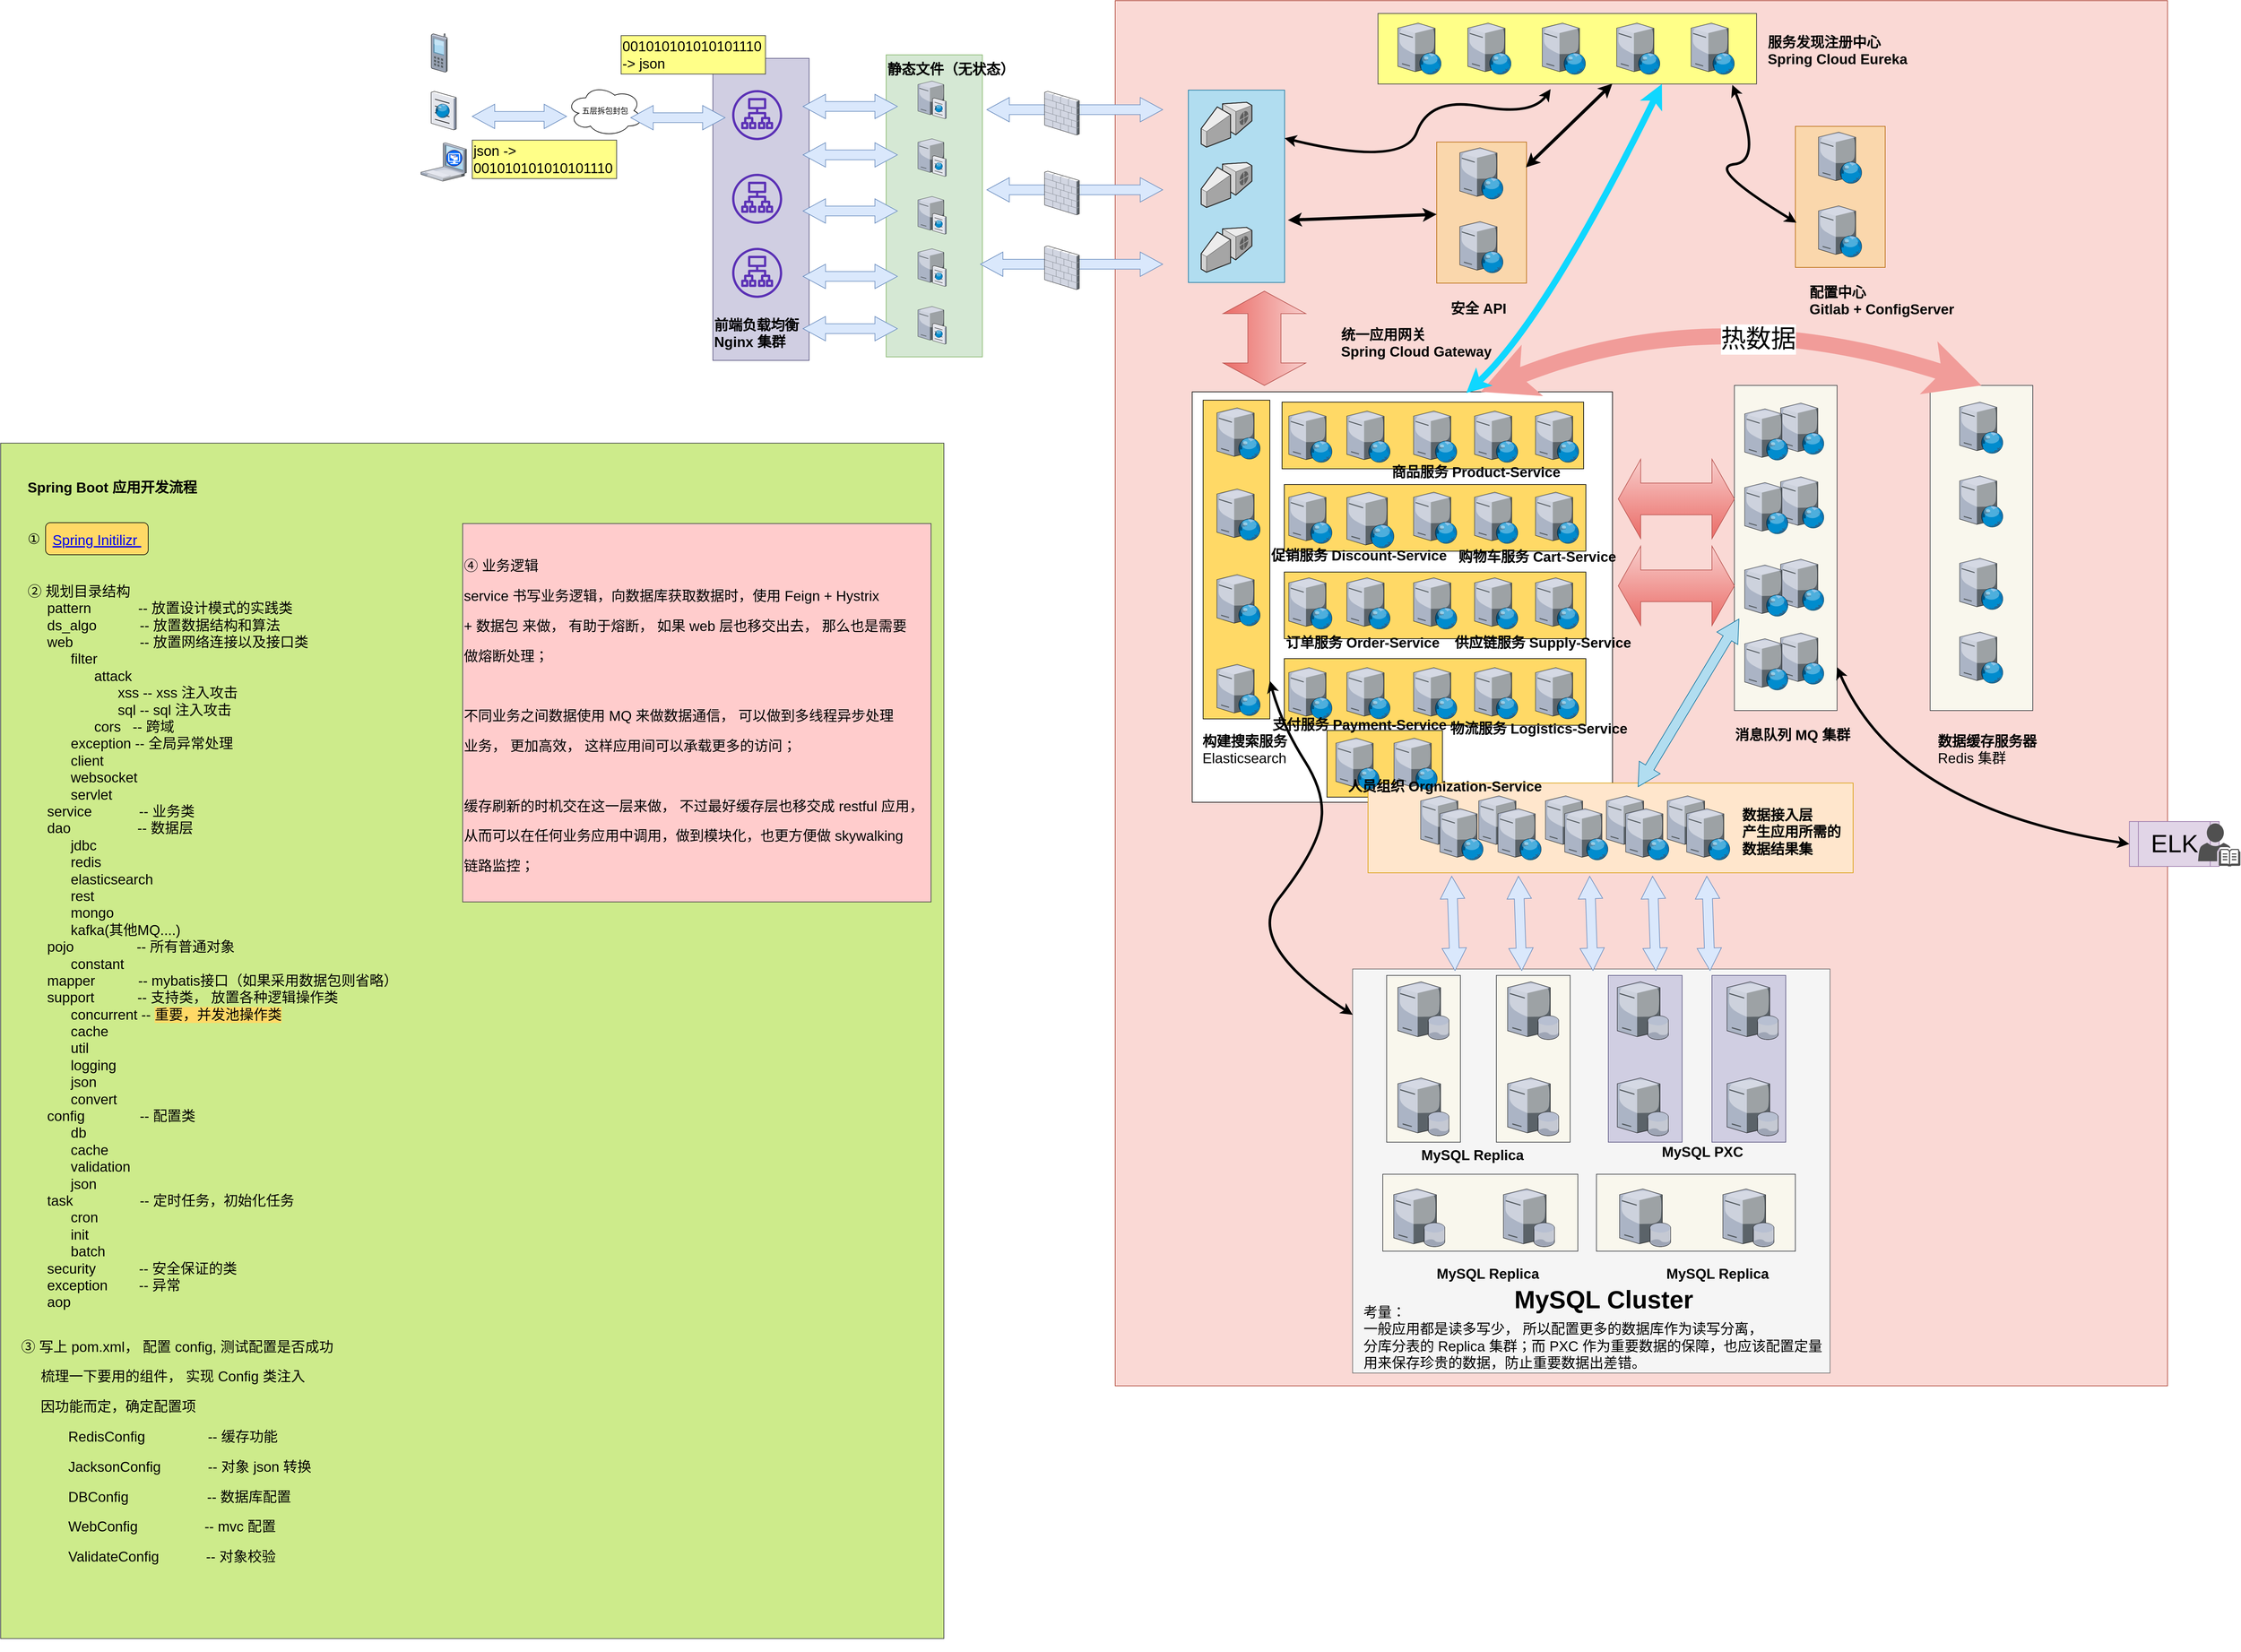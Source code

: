 <mxfile pages="1" version="11.2.5" type="device"><diagram id="mv75yKx_W2uJzAz2sSMd" name="Page-1"><mxGraphModel dx="4024" dy="1440" grid="1" gridSize="10" guides="1" tooltips="1" connect="1" arrows="1" fold="1" page="1" pageScale="1" pageWidth="827" pageHeight="1169" math="0" shadow="0"><root><mxCell id="0"/><mxCell id="1" parent="0"/><mxCell id="d_1yPGHfHt4OypG3oorv-32" value="" style="rounded=0;whiteSpace=wrap;html=1;fillColor=#fad9d5;strokeColor=#ae4132;" vertex="1" parent="1"><mxGeometry x="770" y="10" width="1640" height="2160" as="geometry"/></mxCell><mxCell id="d_1yPGHfHt4OypG3oorv-38" value="" style="rounded=0;whiteSpace=wrap;html=1;" vertex="1" parent="1"><mxGeometry x="890" y="620" width="655" height="640" as="geometry"/></mxCell><mxCell id="d_1yPGHfHt4OypG3oorv-249" value="" style="rounded=0;whiteSpace=wrap;html=1;fillColor=#FFD966;fontSize=39;" vertex="1" parent="1"><mxGeometry x="1100" y="1148" width="180" height="104" as="geometry"/></mxCell><mxCell id="d_1yPGHfHt4OypG3oorv-243" value="" style="rounded=0;whiteSpace=wrap;html=1;fillColor=#FFD966;fontSize=39;" vertex="1" parent="1"><mxGeometry x="1033.5" y="1036" width="470" height="104" as="geometry"/></mxCell><mxCell id="d_1yPGHfHt4OypG3oorv-240" value="" style="rounded=0;whiteSpace=wrap;html=1;fillColor=#FFD966;fontSize=39;" vertex="1" parent="1"><mxGeometry x="1033.5" y="901" width="470" height="104" as="geometry"/></mxCell><mxCell id="d_1yPGHfHt4OypG3oorv-231" value="" style="rounded=0;whiteSpace=wrap;html=1;fillColor=#FFD966;fontSize=39;" vertex="1" parent="1"><mxGeometry x="1033.5" y="764.5" width="470" height="104" as="geometry"/></mxCell><mxCell id="d_1yPGHfHt4OypG3oorv-211" value="" style="rounded=0;whiteSpace=wrap;html=1;fillColor=#d0cee2;strokeColor=#56517e;" vertex="1" parent="1"><mxGeometry x="143" y="100" width="150" height="471" as="geometry"/></mxCell><mxCell id="d_1yPGHfHt4OypG3oorv-175" value="" style="rounded=0;whiteSpace=wrap;html=1;fillColor=#FFD966;fontSize=39;" vertex="1" parent="1"><mxGeometry x="907" y="633" width="104" height="497" as="geometry"/></mxCell><mxCell id="d_1yPGHfHt4OypG3oorv-167" value="" style="rounded=0;whiteSpace=wrap;html=1;fillColor=#FFD966;fontSize=39;" vertex="1" parent="1"><mxGeometry x="1030" y="636" width="470" height="104" as="geometry"/></mxCell><mxCell id="d_1yPGHfHt4OypG3oorv-150" value="" style="rounded=0;whiteSpace=wrap;html=1;fillColor=#ffe6cc;fontSize=39;strokeColor=#d79b00;" vertex="1" parent="1"><mxGeometry x="1164" y="1230" width="756" height="140" as="geometry"/></mxCell><mxCell id="d_1yPGHfHt4OypG3oorv-124" value="" style="rounded=0;whiteSpace=wrap;html=1;fillColor=#f5f5f5;strokeColor=#666666;fontColor=#333333;" vertex="1" parent="1"><mxGeometry x="1140" y="1520" width="744" height="630" as="geometry"/></mxCell><mxCell id="d_1yPGHfHt4OypG3oorv-127" value="" style="rounded=0;whiteSpace=wrap;html=1;fillColor=#d0cee2;strokeColor=#56517e;" vertex="1" parent="1"><mxGeometry x="1538.5" y="1530" width="115" height="260" as="geometry"/></mxCell><mxCell id="d_1yPGHfHt4OypG3oorv-128" value="" style="rounded=0;whiteSpace=wrap;html=1;fillColor=#f9f7ed;strokeColor=#36393d;" vertex="1" parent="1"><mxGeometry x="1364" y="1530" width="115" height="260" as="geometry"/></mxCell><mxCell id="d_1yPGHfHt4OypG3oorv-129" value="" style="rounded=0;whiteSpace=wrap;html=1;fillColor=#f9f7ed;strokeColor=#36393d;" vertex="1" parent="1"><mxGeometry x="1193" y="1530" width="115" height="260" as="geometry"/></mxCell><mxCell id="d_1yPGHfHt4OypG3oorv-130" value="" style="rounded=0;whiteSpace=wrap;html=1;fillColor=#f9f7ed;strokeColor=#36393d;" vertex="1" parent="1"><mxGeometry x="1187" y="1840" width="304" height="120" as="geometry"/></mxCell><mxCell id="d_1yPGHfHt4OypG3oorv-131" value="" style="rounded=0;whiteSpace=wrap;html=1;fillColor=#f9f7ed;strokeColor=#36393d;" vertex="1" parent="1"><mxGeometry x="1520" y="1840" width="310" height="120" as="geometry"/></mxCell><mxCell id="d_1yPGHfHt4OypG3oorv-125" value="" style="rounded=0;whiteSpace=wrap;html=1;fillColor=#d0cee2;strokeColor=#56517e;" vertex="1" parent="1"><mxGeometry x="1700" y="1530" width="115" height="260" as="geometry"/></mxCell><mxCell id="d_1yPGHfHt4OypG3oorv-28" value="" style="html=1;shadow=0;dashed=0;align=center;verticalAlign=middle;shape=mxgraph.arrows2.twoWayArrow;dy=0.6;dx=35;fillColor=#dae8fc;strokeColor=#6c8ebf;" vertex="1" parent="1"><mxGeometry x="570" y="161" width="274" height="38" as="geometry"/></mxCell><mxCell id="d_1yPGHfHt4OypG3oorv-39" value="" style="verticalLabelPosition=bottom;aspect=fixed;html=1;verticalAlign=top;strokeColor=none;align=center;outlineConnect=0;shape=mxgraph.citrix.firewall;fillColor=#FFD966;" vertex="1" parent="1"><mxGeometry x="660" y="151.5" width="54" height="68" as="geometry"/></mxCell><mxCell id="d_1yPGHfHt4OypG3oorv-33" value="" style="rounded=0;whiteSpace=wrap;html=1;fillColor=#b1ddf0;strokeColor=#10739e;" vertex="1" parent="1"><mxGeometry x="884" y="149.5" width="150" height="300" as="geometry"/></mxCell><mxCell id="d_1yPGHfHt4OypG3oorv-29" value="" style="rounded=0;whiteSpace=wrap;html=1;fillColor=#d5e8d4;strokeColor=#82b366;" vertex="1" parent="1"><mxGeometry x="413" y="94.5" width="150" height="471" as="geometry"/></mxCell><mxCell id="d_1yPGHfHt4OypG3oorv-1" value="五层拆包封包" style="ellipse;shape=cloud;whiteSpace=wrap;html=1;" vertex="1" parent="1"><mxGeometry x="-85" y="141.5" width="120" height="80" as="geometry"/></mxCell><mxCell id="d_1yPGHfHt4OypG3oorv-8" value="" style="html=1;shadow=0;dashed=0;align=center;verticalAlign=middle;shape=mxgraph.arrows2.twoWayArrow;dy=0.6;dx=35;fillColor=#dae8fc;strokeColor=#6c8ebf;" vertex="1" parent="1"><mxGeometry x="15" y="173.5" width="147" height="38" as="geometry"/></mxCell><mxCell id="d_1yPGHfHt4OypG3oorv-10" value="" style="verticalLabelPosition=bottom;aspect=fixed;html=1;verticalAlign=top;strokeColor=none;align=center;outlineConnect=0;shape=mxgraph.citrix.xenclient;" vertex="1" parent="1"><mxGeometry x="-312" y="231.5" width="71" height="60" as="geometry"/></mxCell><mxCell id="d_1yPGHfHt4OypG3oorv-11" value="" style="verticalLabelPosition=bottom;aspect=fixed;html=1;verticalAlign=top;strokeColor=none;align=center;outlineConnect=0;shape=mxgraph.citrix.browser;" vertex="1" parent="1"><mxGeometry x="-296" y="151.5" width="39" height="60" as="geometry"/></mxCell><mxCell id="d_1yPGHfHt4OypG3oorv-13" value="" style="html=1;shadow=0;dashed=0;align=center;verticalAlign=middle;shape=mxgraph.arrows2.twoWayArrow;dy=0.6;dx=35;fillColor=#dae8fc;strokeColor=#6c8ebf;" vertex="1" parent="1"><mxGeometry x="-232" y="171.5" width="147" height="38" as="geometry"/></mxCell><mxCell id="d_1yPGHfHt4OypG3oorv-15" value="" style="verticalLabelPosition=bottom;aspect=fixed;html=1;verticalAlign=top;strokeColor=none;align=center;outlineConnect=0;shape=mxgraph.citrix.cell_phone;" vertex="1" parent="1"><mxGeometry x="-296" y="61.5" width="25" height="60" as="geometry"/></mxCell><mxCell id="d_1yPGHfHt4OypG3oorv-16" value="" style="verticalLabelPosition=bottom;html=1;verticalAlign=top;strokeWidth=1;align=center;outlineConnect=0;dashed=0;outlineConnect=0;shape=mxgraph.aws3d.customerGateway;fillColor=#ECECEC;strokeColor=#5E5E5E;aspect=fixed;" vertex="1" parent="1"><mxGeometry x="904" y="262.5" width="79" height="70" as="geometry"/></mxCell><mxCell id="d_1yPGHfHt4OypG3oorv-17" value="" style="outlineConnect=0;fontColor=#232F3E;gradientColor=none;fillColor=#5A30B5;strokeColor=none;dashed=0;verticalLabelPosition=bottom;verticalAlign=top;align=center;html=1;fontSize=12;fontStyle=0;aspect=fixed;pointerEvents=1;shape=mxgraph.aws4.application_load_balancer;" vertex="1" parent="1"><mxGeometry x="173" y="149.5" width="78" height="78" as="geometry"/></mxCell><mxCell id="d_1yPGHfHt4OypG3oorv-19" value="&lt;font style=&quot;font-size: 22px&quot;&gt;&lt;b&gt;前端负载均衡&lt;br&gt;Nginx 集群&lt;/b&gt;&lt;br&gt;&lt;/font&gt;" style="text;html=1;resizable=0;points=[];autosize=1;align=left;verticalAlign=top;spacingTop=-4;" vertex="1" parent="1"><mxGeometry x="143" y="500.5" width="150" height="40" as="geometry"/></mxCell><mxCell id="d_1yPGHfHt4OypG3oorv-20" value="" style="verticalLabelPosition=bottom;aspect=fixed;html=1;verticalAlign=top;strokeColor=none;align=center;outlineConnect=0;shape=mxgraph.citrix.cache_server;" vertex="1" parent="1"><mxGeometry x="462.5" y="134" width="44" height="60" as="geometry"/></mxCell><mxCell id="d_1yPGHfHt4OypG3oorv-21" value="" style="verticalLabelPosition=bottom;aspect=fixed;html=1;verticalAlign=top;strokeColor=none;align=center;outlineConnect=0;shape=mxgraph.citrix.cache_server;" vertex="1" parent="1"><mxGeometry x="462.5" y="224" width="44" height="60" as="geometry"/></mxCell><mxCell id="d_1yPGHfHt4OypG3oorv-22" value="" style="verticalLabelPosition=bottom;aspect=fixed;html=1;verticalAlign=top;strokeColor=none;align=center;outlineConnect=0;shape=mxgraph.citrix.cache_server;" vertex="1" parent="1"><mxGeometry x="462.5" y="314" width="44" height="60" as="geometry"/></mxCell><mxCell id="d_1yPGHfHt4OypG3oorv-34" value="" style="verticalLabelPosition=bottom;html=1;verticalAlign=top;strokeWidth=1;align=center;outlineConnect=0;dashed=0;outlineConnect=0;shape=mxgraph.aws3d.customerGateway;fillColor=#ECECEC;strokeColor=#5E5E5E;aspect=fixed;" vertex="1" parent="1"><mxGeometry x="904" y="168.5" width="79" height="70" as="geometry"/></mxCell><mxCell id="d_1yPGHfHt4OypG3oorv-35" value="" style="verticalLabelPosition=bottom;html=1;verticalAlign=top;strokeWidth=1;align=center;outlineConnect=0;dashed=0;outlineConnect=0;shape=mxgraph.aws3d.customerGateway;fillColor=#ECECEC;strokeColor=#5E5E5E;aspect=fixed;" vertex="1" parent="1"><mxGeometry x="904" y="363.5" width="79" height="70" as="geometry"/></mxCell><mxCell id="d_1yPGHfHt4OypG3oorv-36" value="&lt;font style=&quot;font-size: 22px&quot;&gt;&lt;b&gt;静态文件（无状态）&lt;/b&gt;&lt;/font&gt;" style="text;html=1;resizable=0;points=[];autosize=1;align=left;verticalAlign=top;spacingTop=-4;" vertex="1" parent="1"><mxGeometry x="413" y="101.5" width="210" height="20" as="geometry"/></mxCell><mxCell id="d_1yPGHfHt4OypG3oorv-37" value="&lt;font style=&quot;font-size: 22px&quot;&gt;&lt;b&gt;统一应用网关&lt;br&gt;Spring Cloud Gateway&lt;/b&gt;&lt;br&gt;&lt;/font&gt;" style="text;html=1;resizable=0;points=[];autosize=1;align=left;verticalAlign=top;spacingTop=-4;" vertex="1" parent="1"><mxGeometry x="1120" y="516" width="250" height="40" as="geometry"/></mxCell><mxCell id="d_1yPGHfHt4OypG3oorv-40" value="" style="verticalLabelPosition=bottom;aspect=fixed;html=1;verticalAlign=top;strokeColor=none;align=center;outlineConnect=0;shape=mxgraph.citrix.web_server;fillColor=#FFD966;" vertex="1" parent="1"><mxGeometry x="1040.5" y="650" width="68" height="80" as="geometry"/></mxCell><mxCell id="d_1yPGHfHt4OypG3oorv-41" value="" style="verticalLabelPosition=bottom;aspect=fixed;html=1;verticalAlign=top;strokeColor=none;align=center;outlineConnect=0;shape=mxgraph.citrix.web_server;fillColor=#FFD966;" vertex="1" parent="1"><mxGeometry x="1131" y="650" width="68" height="80" as="geometry"/></mxCell><mxCell id="d_1yPGHfHt4OypG3oorv-42" value="" style="verticalLabelPosition=bottom;aspect=fixed;html=1;verticalAlign=top;strokeColor=none;align=center;outlineConnect=0;shape=mxgraph.citrix.web_server;fillColor=#FFD966;" vertex="1" parent="1"><mxGeometry x="1235" y="650" width="68" height="80" as="geometry"/></mxCell><mxCell id="d_1yPGHfHt4OypG3oorv-43" value="" style="verticalLabelPosition=bottom;aspect=fixed;html=1;verticalAlign=top;strokeColor=none;align=center;outlineConnect=0;shape=mxgraph.citrix.web_server;fillColor=#FFD966;" vertex="1" parent="1"><mxGeometry x="1330" y="650" width="68" height="80" as="geometry"/></mxCell><mxCell id="d_1yPGHfHt4OypG3oorv-44" value="" style="verticalLabelPosition=bottom;aspect=fixed;html=1;verticalAlign=top;strokeColor=none;align=center;outlineConnect=0;shape=mxgraph.citrix.web_server;fillColor=#FFD966;" vertex="1" parent="1"><mxGeometry x="1425" y="650" width="68" height="80" as="geometry"/></mxCell><mxCell id="d_1yPGHfHt4OypG3oorv-45" value="" style="verticalLabelPosition=bottom;aspect=fixed;html=1;verticalAlign=top;strokeColor=none;align=center;outlineConnect=0;shape=mxgraph.citrix.web_server;fillColor=#FFD966;" vertex="1" parent="1"><mxGeometry x="1040.5" y="776.5" width="68" height="80" as="geometry"/></mxCell><mxCell id="d_1yPGHfHt4OypG3oorv-46" value="" style="verticalLabelPosition=bottom;aspect=fixed;html=1;verticalAlign=top;strokeColor=none;align=center;outlineConnect=0;shape=mxgraph.citrix.web_server;fillColor=#FFD966;" vertex="1" parent="1"><mxGeometry x="1131" y="776.5" width="74" height="87" as="geometry"/></mxCell><mxCell id="d_1yPGHfHt4OypG3oorv-47" value="" style="verticalLabelPosition=bottom;aspect=fixed;html=1;verticalAlign=top;strokeColor=none;align=center;outlineConnect=0;shape=mxgraph.citrix.web_server;fillColor=#FFD966;" vertex="1" parent="1"><mxGeometry x="1235" y="776.5" width="68" height="80" as="geometry"/></mxCell><mxCell id="d_1yPGHfHt4OypG3oorv-48" value="" style="verticalLabelPosition=bottom;aspect=fixed;html=1;verticalAlign=top;strokeColor=none;align=center;outlineConnect=0;shape=mxgraph.citrix.web_server;fillColor=#FFD966;" vertex="1" parent="1"><mxGeometry x="1330" y="776.5" width="68" height="80" as="geometry"/></mxCell><mxCell id="d_1yPGHfHt4OypG3oorv-49" value="" style="verticalLabelPosition=bottom;aspect=fixed;html=1;verticalAlign=top;strokeColor=none;align=center;outlineConnect=0;shape=mxgraph.citrix.web_server;fillColor=#FFD966;" vertex="1" parent="1"><mxGeometry x="1425" y="776.5" width="68" height="80" as="geometry"/></mxCell><mxCell id="d_1yPGHfHt4OypG3oorv-50" value="" style="verticalLabelPosition=bottom;aspect=fixed;html=1;verticalAlign=top;strokeColor=none;align=center;outlineConnect=0;shape=mxgraph.citrix.web_server;fillColor=#FFD966;" vertex="1" parent="1"><mxGeometry x="1040.5" y="910" width="68" height="80" as="geometry"/></mxCell><mxCell id="d_1yPGHfHt4OypG3oorv-51" value="" style="verticalLabelPosition=bottom;aspect=fixed;html=1;verticalAlign=top;strokeColor=none;align=center;outlineConnect=0;shape=mxgraph.citrix.web_server;fillColor=#FFD966;" vertex="1" parent="1"><mxGeometry x="1131" y="910" width="68" height="80" as="geometry"/></mxCell><mxCell id="d_1yPGHfHt4OypG3oorv-52" value="" style="verticalLabelPosition=bottom;aspect=fixed;html=1;verticalAlign=top;strokeColor=none;align=center;outlineConnect=0;shape=mxgraph.citrix.web_server;fillColor=#FFD966;" vertex="1" parent="1"><mxGeometry x="1235" y="910" width="68" height="80" as="geometry"/></mxCell><mxCell id="d_1yPGHfHt4OypG3oorv-53" value="" style="verticalLabelPosition=bottom;aspect=fixed;html=1;verticalAlign=top;strokeColor=none;align=center;outlineConnect=0;shape=mxgraph.citrix.web_server;fillColor=#FFD966;" vertex="1" parent="1"><mxGeometry x="1330" y="910" width="68" height="80" as="geometry"/></mxCell><mxCell id="d_1yPGHfHt4OypG3oorv-54" value="" style="verticalLabelPosition=bottom;aspect=fixed;html=1;verticalAlign=top;strokeColor=none;align=center;outlineConnect=0;shape=mxgraph.citrix.web_server;fillColor=#FFD966;" vertex="1" parent="1"><mxGeometry x="1425" y="910" width="68" height="80" as="geometry"/></mxCell><mxCell id="d_1yPGHfHt4OypG3oorv-55" value="" style="verticalLabelPosition=bottom;aspect=fixed;html=1;verticalAlign=top;strokeColor=none;align=center;outlineConnect=0;shape=mxgraph.citrix.web_server;fillColor=#FFD966;" vertex="1" parent="1"><mxGeometry x="1040.5" y="1050" width="68" height="80" as="geometry"/></mxCell><mxCell id="d_1yPGHfHt4OypG3oorv-56" value="" style="verticalLabelPosition=bottom;aspect=fixed;html=1;verticalAlign=top;strokeColor=none;align=center;outlineConnect=0;shape=mxgraph.citrix.web_server;fillColor=#FFD966;" vertex="1" parent="1"><mxGeometry x="1131" y="1050" width="68" height="80" as="geometry"/></mxCell><mxCell id="d_1yPGHfHt4OypG3oorv-57" value="" style="verticalLabelPosition=bottom;aspect=fixed;html=1;verticalAlign=top;strokeColor=none;align=center;outlineConnect=0;shape=mxgraph.citrix.web_server;fillColor=#FFD966;" vertex="1" parent="1"><mxGeometry x="1235" y="1050" width="68" height="80" as="geometry"/></mxCell><mxCell id="d_1yPGHfHt4OypG3oorv-58" value="" style="verticalLabelPosition=bottom;aspect=fixed;html=1;verticalAlign=top;strokeColor=none;align=center;outlineConnect=0;shape=mxgraph.citrix.web_server;fillColor=#FFD966;" vertex="1" parent="1"><mxGeometry x="1330" y="1050" width="68" height="80" as="geometry"/></mxCell><mxCell id="d_1yPGHfHt4OypG3oorv-59" value="" style="verticalLabelPosition=bottom;aspect=fixed;html=1;verticalAlign=top;strokeColor=none;align=center;outlineConnect=0;shape=mxgraph.citrix.web_server;fillColor=#FFD966;" vertex="1" parent="1"><mxGeometry x="1425" y="1050" width="68" height="80" as="geometry"/></mxCell><mxCell id="d_1yPGHfHt4OypG3oorv-84" value="" style="rounded=0;whiteSpace=wrap;html=1;fillColor=#fad7ac;strokeColor=#b46504;" vertex="1" parent="1"><mxGeometry x="1830" y="206" width="140" height="220" as="geometry"/></mxCell><mxCell id="d_1yPGHfHt4OypG3oorv-85" value="" style="verticalLabelPosition=bottom;aspect=fixed;html=1;verticalAlign=top;strokeColor=none;align=center;outlineConnect=0;shape=mxgraph.citrix.web_server;fillColor=#FFD966;" vertex="1" parent="1"><mxGeometry x="1866" y="215" width="68" height="80" as="geometry"/></mxCell><mxCell id="d_1yPGHfHt4OypG3oorv-86" value="" style="verticalLabelPosition=bottom;aspect=fixed;html=1;verticalAlign=top;strokeColor=none;align=center;outlineConnect=0;shape=mxgraph.citrix.web_server;fillColor=#FFD966;" vertex="1" parent="1"><mxGeometry x="1866" y="330" width="68" height="80" as="geometry"/></mxCell><mxCell id="d_1yPGHfHt4OypG3oorv-87" value="&lt;font style=&quot;font-size: 22px&quot;&gt;&lt;b&gt;配置中心&lt;br&gt;Gitlab + ConfigServer&lt;/b&gt;&lt;br&gt;&lt;/font&gt;" style="text;html=1;resizable=0;points=[];autosize=1;align=left;verticalAlign=top;spacingTop=-4;" vertex="1" parent="1"><mxGeometry x="1850" y="450" width="240" height="40" as="geometry"/></mxCell><mxCell id="d_1yPGHfHt4OypG3oorv-90" value="" style="rounded=0;whiteSpace=wrap;html=1;fillColor=#ffff88;strokeColor=#36393d;" vertex="1" parent="1"><mxGeometry x="1179.5" y="30" width="590" height="110" as="geometry"/></mxCell><mxCell id="d_1yPGHfHt4OypG3oorv-91" value="" style="verticalLabelPosition=bottom;aspect=fixed;html=1;verticalAlign=top;strokeColor=none;align=center;outlineConnect=0;shape=mxgraph.citrix.web_server;fillColor=#FFD966;" vertex="1" parent="1"><mxGeometry x="1210.5" y="45" width="68" height="80" as="geometry"/></mxCell><mxCell id="d_1yPGHfHt4OypG3oorv-92" value="" style="verticalLabelPosition=bottom;aspect=fixed;html=1;verticalAlign=top;strokeColor=none;align=center;outlineConnect=0;shape=mxgraph.citrix.web_server;fillColor=#FFD966;" vertex="1" parent="1"><mxGeometry x="1319.5" y="45" width="68" height="80" as="geometry"/></mxCell><mxCell id="d_1yPGHfHt4OypG3oorv-93" value="" style="verticalLabelPosition=bottom;aspect=fixed;html=1;verticalAlign=top;strokeColor=none;align=center;outlineConnect=0;shape=mxgraph.citrix.web_server;fillColor=#FFD966;" vertex="1" parent="1"><mxGeometry x="1435.5" y="45" width="68" height="80" as="geometry"/></mxCell><mxCell id="d_1yPGHfHt4OypG3oorv-94" value="" style="verticalLabelPosition=bottom;aspect=fixed;html=1;verticalAlign=top;strokeColor=none;align=center;outlineConnect=0;shape=mxgraph.citrix.web_server;fillColor=#FFD966;" vertex="1" parent="1"><mxGeometry x="1551.5" y="45" width="68" height="80" as="geometry"/></mxCell><mxCell id="d_1yPGHfHt4OypG3oorv-95" value="" style="verticalLabelPosition=bottom;aspect=fixed;html=1;verticalAlign=top;strokeColor=none;align=center;outlineConnect=0;shape=mxgraph.citrix.web_server;fillColor=#FFD966;" vertex="1" parent="1"><mxGeometry x="1667.5" y="45" width="68" height="80" as="geometry"/></mxCell><mxCell id="d_1yPGHfHt4OypG3oorv-96" value="" style="curved=1;endArrow=classic;html=1;entryX=0.456;entryY=1.073;entryDx=0;entryDy=0;entryPerimeter=0;exitX=1;exitY=0.25;exitDx=0;exitDy=0;startArrow=classic;startFill=1;strokeWidth=4;" edge="1" parent="1" source="d_1yPGHfHt4OypG3oorv-33" target="d_1yPGHfHt4OypG3oorv-90"><mxGeometry width="50" height="50" relative="1" as="geometry"><mxPoint x="1294.5" y="254.5" as="sourcePoint"/><mxPoint x="1344.5" y="204.5" as="targetPoint"/><Array as="points"><mxPoint x="1220" y="270"/><mxPoint x="1260" y="160"/><mxPoint x="1420" y="190"/></Array></mxGeometry></mxCell><mxCell id="d_1yPGHfHt4OypG3oorv-97" value="" style="curved=1;endArrow=classic;html=1;entryX=0.936;entryY=1.012;entryDx=0;entryDy=0;entryPerimeter=0;exitX=0.012;exitY=0.683;exitDx=0;exitDy=0;startArrow=classic;startFill=1;strokeWidth=4;exitPerimeter=0;" edge="1" parent="1" source="d_1yPGHfHt4OypG3oorv-84" target="d_1yPGHfHt4OypG3oorv-90"><mxGeometry width="50" height="50" relative="1" as="geometry"><mxPoint x="1563.5" y="284" as="sourcePoint"/><mxPoint x="1742.04" y="156.03" as="targetPoint"/><Array as="points"><mxPoint x="1690" y="270"/><mxPoint x="1780" y="260"/></Array></mxGeometry></mxCell><mxCell id="d_1yPGHfHt4OypG3oorv-98" value="&lt;font style=&quot;font-size: 22px&quot;&gt;&lt;b&gt;服务发现注册中心&lt;br&gt;Spring Cloud Eureka&lt;/b&gt;&lt;br&gt;&lt;/font&gt;" style="text;html=1;resizable=0;points=[];autosize=1;align=left;verticalAlign=top;spacingTop=-4;" vertex="1" parent="1"><mxGeometry x="1785" y="60" width="230" height="40" as="geometry"/></mxCell><mxCell id="d_1yPGHfHt4OypG3oorv-100" value="" style="rounded=0;whiteSpace=wrap;html=1;fillColor=#f9f7ed;strokeColor=#36393d;" vertex="1" parent="1"><mxGeometry x="2040" y="610" width="160" height="507" as="geometry"/></mxCell><mxCell id="d_1yPGHfHt4OypG3oorv-101" value="" style="verticalLabelPosition=bottom;aspect=fixed;html=1;verticalAlign=top;strokeColor=none;align=center;outlineConnect=0;shape=mxgraph.citrix.web_server;fillColor=#FFD966;" vertex="1" parent="1"><mxGeometry x="2086" y="636" width="68" height="80" as="geometry"/></mxCell><mxCell id="d_1yPGHfHt4OypG3oorv-102" value="" style="verticalLabelPosition=bottom;aspect=fixed;html=1;verticalAlign=top;strokeColor=none;align=center;outlineConnect=0;shape=mxgraph.citrix.web_server;fillColor=#FFD966;" vertex="1" parent="1"><mxGeometry x="2086" y="751" width="68" height="80" as="geometry"/></mxCell><mxCell id="d_1yPGHfHt4OypG3oorv-103" value="" style="verticalLabelPosition=bottom;aspect=fixed;html=1;verticalAlign=top;strokeColor=none;align=center;outlineConnect=0;shape=mxgraph.citrix.web_server;fillColor=#FFD966;" vertex="1" parent="1"><mxGeometry x="2086" y="879.5" width="68" height="80" as="geometry"/></mxCell><mxCell id="d_1yPGHfHt4OypG3oorv-104" value="" style="verticalLabelPosition=bottom;aspect=fixed;html=1;verticalAlign=top;strokeColor=none;align=center;outlineConnect=0;shape=mxgraph.citrix.web_server;fillColor=#FFD966;" vertex="1" parent="1"><mxGeometry x="2086" y="994.5" width="68" height="80" as="geometry"/></mxCell><mxCell id="d_1yPGHfHt4OypG3oorv-105" value="&lt;font style=&quot;font-size: 22px&quot;&gt;&lt;b&gt;数据缓存服务器&lt;br&gt;&lt;/b&gt;Redis 集群&lt;br&gt;&lt;/font&gt;" style="text;html=1;resizable=0;points=[];autosize=1;align=left;verticalAlign=top;spacingTop=-4;" vertex="1" parent="1"><mxGeometry x="2050" y="1150" width="170" height="40" as="geometry"/></mxCell><mxCell id="d_1yPGHfHt4OypG3oorv-106" value="" style="verticalLabelPosition=bottom;aspect=fixed;html=1;verticalAlign=top;strokeColor=#36393d;align=center;outlineConnect=0;shape=mxgraph.citrix.database_server;fillColor=#cce5ff;" vertex="1" parent="1"><mxGeometry x="1210.5" y="1540" width="80" height="90" as="geometry"/></mxCell><mxCell id="d_1yPGHfHt4OypG3oorv-107" value="" style="verticalLabelPosition=bottom;aspect=fixed;html=1;verticalAlign=top;strokeColor=#36393d;align=center;outlineConnect=0;shape=mxgraph.citrix.database_server;fillColor=#cce5ff;" vertex="1" parent="1"><mxGeometry x="1381.5" y="1540" width="80" height="90" as="geometry"/></mxCell><mxCell id="d_1yPGHfHt4OypG3oorv-108" value="" style="verticalLabelPosition=bottom;aspect=fixed;html=1;verticalAlign=top;strokeColor=#36393d;align=center;outlineConnect=0;shape=mxgraph.citrix.database_server;fillColor=#cce5ff;" vertex="1" parent="1"><mxGeometry x="1552.5" y="1540" width="80" height="90" as="geometry"/></mxCell><mxCell id="d_1yPGHfHt4OypG3oorv-110" value="" style="verticalLabelPosition=bottom;aspect=fixed;html=1;verticalAlign=top;strokeColor=#36393d;align=center;outlineConnect=0;shape=mxgraph.citrix.database_server;fillColor=#cce5ff;" vertex="1" parent="1"><mxGeometry x="1210.5" y="1690" width="80" height="90" as="geometry"/></mxCell><mxCell id="d_1yPGHfHt4OypG3oorv-111" value="" style="verticalLabelPosition=bottom;aspect=fixed;html=1;verticalAlign=top;strokeColor=#36393d;align=center;outlineConnect=0;shape=mxgraph.citrix.database_server;fillColor=#cce5ff;" vertex="1" parent="1"><mxGeometry x="1381.5" y="1690" width="80" height="90" as="geometry"/></mxCell><mxCell id="d_1yPGHfHt4OypG3oorv-115" value="" style="verticalLabelPosition=bottom;aspect=fixed;html=1;verticalAlign=top;strokeColor=#36393d;align=center;outlineConnect=0;shape=mxgraph.citrix.database_server;fillColor=#cce5ff;" vertex="1" parent="1"><mxGeometry x="1204" y="1863" width="80" height="90" as="geometry"/></mxCell><mxCell id="d_1yPGHfHt4OypG3oorv-116" value="" style="verticalLabelPosition=bottom;aspect=fixed;html=1;verticalAlign=top;strokeColor=#36393d;align=center;outlineConnect=0;shape=mxgraph.citrix.database_server;fillColor=#cce5ff;" vertex="1" parent="1"><mxGeometry x="1375" y="1863" width="80" height="90" as="geometry"/></mxCell><mxCell id="d_1yPGHfHt4OypG3oorv-117" value="" style="verticalLabelPosition=bottom;aspect=fixed;html=1;verticalAlign=top;strokeColor=#36393d;align=center;outlineConnect=0;shape=mxgraph.citrix.database_server;fillColor=#cce5ff;" vertex="1" parent="1"><mxGeometry x="1556" y="1863" width="80" height="90" as="geometry"/></mxCell><mxCell id="d_1yPGHfHt4OypG3oorv-118" value="" style="verticalLabelPosition=bottom;aspect=fixed;html=1;verticalAlign=top;strokeColor=#36393d;align=center;outlineConnect=0;shape=mxgraph.citrix.database_server;fillColor=#cce5ff;" vertex="1" parent="1"><mxGeometry x="1717" y="1863" width="80" height="90" as="geometry"/></mxCell><mxCell id="d_1yPGHfHt4OypG3oorv-109" value="" style="verticalLabelPosition=bottom;aspect=fixed;html=1;verticalAlign=top;strokeColor=#36393d;align=center;outlineConnect=0;shape=mxgraph.citrix.database_server;fillColor=#cce5ff;" vertex="1" parent="1"><mxGeometry x="1723.5" y="1540" width="80" height="90" as="geometry"/></mxCell><mxCell id="d_1yPGHfHt4OypG3oorv-112" value="" style="verticalLabelPosition=bottom;aspect=fixed;html=1;verticalAlign=top;strokeColor=#36393d;align=center;outlineConnect=0;shape=mxgraph.citrix.database_server;fillColor=#cce5ff;" vertex="1" parent="1"><mxGeometry x="1552.5" y="1690" width="80" height="90" as="geometry"/></mxCell><mxCell id="d_1yPGHfHt4OypG3oorv-113" value="" style="verticalLabelPosition=bottom;aspect=fixed;html=1;verticalAlign=top;strokeColor=#36393d;align=center;outlineConnect=0;shape=mxgraph.citrix.database_server;fillColor=#cce5ff;" vertex="1" parent="1"><mxGeometry x="1723.5" y="1690" width="80" height="90" as="geometry"/></mxCell><mxCell id="d_1yPGHfHt4OypG3oorv-133" value="&lt;font style=&quot;font-size: 22px&quot;&gt;&lt;b&gt;MySQL PXC&lt;/b&gt;&lt;br style=&quot;font-size: 22px&quot;&gt;&lt;/font&gt;" style="text;html=1;resizable=0;points=[];autosize=1;align=left;verticalAlign=top;spacingTop=-4;fontSize=22;" vertex="1" parent="1"><mxGeometry x="1619.5" y="1790" width="140" height="30" as="geometry"/></mxCell><mxCell id="d_1yPGHfHt4OypG3oorv-134" value="&lt;font style=&quot;font-size: 22px&quot;&gt;&lt;b&gt;MySQL Replica&lt;/b&gt;&lt;br style=&quot;font-size: 22px&quot;&gt;&lt;/font&gt;" style="text;html=1;resizable=0;points=[];autosize=1;align=left;verticalAlign=top;spacingTop=-4;fontSize=22;" vertex="1" parent="1"><mxGeometry x="1245" y="1795" width="180" height="30" as="geometry"/></mxCell><mxCell id="d_1yPGHfHt4OypG3oorv-135" value="&lt;font style=&quot;font-size: 39px;&quot;&gt;&lt;b style=&quot;font-size: 39px;&quot;&gt;MySQL Cluster&lt;/b&gt;&lt;br style=&quot;font-size: 39px;&quot;&gt;&lt;/font&gt;" style="text;html=1;resizable=0;points=[];autosize=1;align=left;verticalAlign=top;spacingTop=-4;fontSize=39;" vertex="1" parent="1"><mxGeometry x="1389.5" y="2010" width="170" height="30" as="geometry"/></mxCell><mxCell id="d_1yPGHfHt4OypG3oorv-136" value="&lt;font style=&quot;font-size: 22px&quot;&gt;&lt;b&gt;MySQL Replica&lt;/b&gt;&lt;br style=&quot;font-size: 22px&quot;&gt;&lt;/font&gt;" style="text;html=1;resizable=0;points=[];autosize=1;align=left;verticalAlign=top;spacingTop=-4;fontSize=22;" vertex="1" parent="1"><mxGeometry x="1627" y="1980" width="180" height="30" as="geometry"/></mxCell><mxCell id="d_1yPGHfHt4OypG3oorv-137" value="&lt;font style=&quot;font-size: 22px&quot;&gt;&lt;b&gt;MySQL Replica&lt;/b&gt;&lt;br style=&quot;font-size: 22px&quot;&gt;&lt;/font&gt;" style="text;html=1;resizable=0;points=[];autosize=1;align=left;verticalAlign=top;spacingTop=-4;fontSize=22;" vertex="1" parent="1"><mxGeometry x="1269" y="1980" width="180" height="30" as="geometry"/></mxCell><mxCell id="d_1yPGHfHt4OypG3oorv-139" value="&lt;font style=&quot;font-size: 22px&quot;&gt;考量： &lt;br&gt;一般应用都是读多写少， 所以配置更多的数据库作为读写分离，&lt;br&gt;分库分表的 Replica 集群；而 PXC 作为重要数据的保障，也应该配置定量&lt;br&gt;用来保存珍贵的数据，防止重要数据出差错。&lt;br&gt;&lt;/font&gt;" style="text;html=1;resizable=0;points=[];autosize=1;align=left;verticalAlign=top;spacingTop=-4;" vertex="1" parent="1"><mxGeometry x="1155" y="2040" width="730" height="70" as="geometry"/></mxCell><mxCell id="d_1yPGHfHt4OypG3oorv-140" value="" style="verticalLabelPosition=bottom;aspect=fixed;html=1;verticalAlign=top;strokeColor=none;align=center;outlineConnect=0;shape=mxgraph.citrix.web_server;fillColor=#FFD966;" vertex="1" parent="1"><mxGeometry x="1246" y="1250" width="68" height="80" as="geometry"/></mxCell><mxCell id="d_1yPGHfHt4OypG3oorv-141" value="" style="verticalLabelPosition=bottom;aspect=fixed;html=1;verticalAlign=top;strokeColor=none;align=center;outlineConnect=0;shape=mxgraph.citrix.web_server;fillColor=#FFD966;" vertex="1" parent="1"><mxGeometry x="1336.5" y="1250" width="68" height="80" as="geometry"/></mxCell><mxCell id="d_1yPGHfHt4OypG3oorv-142" value="" style="verticalLabelPosition=bottom;aspect=fixed;html=1;verticalAlign=top;strokeColor=none;align=center;outlineConnect=0;shape=mxgraph.citrix.web_server;fillColor=#FFD966;" vertex="1" parent="1"><mxGeometry x="1440.5" y="1250" width="68" height="80" as="geometry"/></mxCell><mxCell id="d_1yPGHfHt4OypG3oorv-143" value="" style="verticalLabelPosition=bottom;aspect=fixed;html=1;verticalAlign=top;strokeColor=none;align=center;outlineConnect=0;shape=mxgraph.citrix.web_server;fillColor=#FFD966;" vertex="1" parent="1"><mxGeometry x="1535.5" y="1250" width="68" height="80" as="geometry"/></mxCell><mxCell id="d_1yPGHfHt4OypG3oorv-144" value="" style="verticalLabelPosition=bottom;aspect=fixed;html=1;verticalAlign=top;strokeColor=none;align=center;outlineConnect=0;shape=mxgraph.citrix.web_server;fillColor=#FFD966;" vertex="1" parent="1"><mxGeometry x="1630.5" y="1250" width="68" height="80" as="geometry"/></mxCell><mxCell id="d_1yPGHfHt4OypG3oorv-151" value="" style="verticalLabelPosition=bottom;aspect=fixed;html=1;verticalAlign=top;strokeColor=none;align=center;outlineConnect=0;shape=mxgraph.citrix.web_server;fillColor=#FFD966;" vertex="1" parent="1"><mxGeometry x="1276" y="1270" width="68" height="80" as="geometry"/></mxCell><mxCell id="d_1yPGHfHt4OypG3oorv-152" value="" style="verticalLabelPosition=bottom;aspect=fixed;html=1;verticalAlign=top;strokeColor=none;align=center;outlineConnect=0;shape=mxgraph.citrix.web_server;fillColor=#FFD966;" vertex="1" parent="1"><mxGeometry x="1366.5" y="1270" width="68" height="80" as="geometry"/></mxCell><mxCell id="d_1yPGHfHt4OypG3oorv-153" value="" style="verticalLabelPosition=bottom;aspect=fixed;html=1;verticalAlign=top;strokeColor=none;align=center;outlineConnect=0;shape=mxgraph.citrix.web_server;fillColor=#FFD966;" vertex="1" parent="1"><mxGeometry x="1470.5" y="1270" width="68" height="80" as="geometry"/></mxCell><mxCell id="d_1yPGHfHt4OypG3oorv-154" value="" style="verticalLabelPosition=bottom;aspect=fixed;html=1;verticalAlign=top;strokeColor=none;align=center;outlineConnect=0;shape=mxgraph.citrix.web_server;fillColor=#FFD966;" vertex="1" parent="1"><mxGeometry x="1565.5" y="1270" width="68" height="80" as="geometry"/></mxCell><mxCell id="d_1yPGHfHt4OypG3oorv-155" value="" style="verticalLabelPosition=bottom;aspect=fixed;html=1;verticalAlign=top;strokeColor=none;align=center;outlineConnect=0;shape=mxgraph.citrix.web_server;fillColor=#FFD966;" vertex="1" parent="1"><mxGeometry x="1660.5" y="1270" width="68" height="80" as="geometry"/></mxCell><mxCell id="d_1yPGHfHt4OypG3oorv-158" value="" style="html=1;shadow=0;dashed=0;align=center;verticalAlign=middle;shape=mxgraph.arrows2.twoWayArrow;dy=0.6;dx=35;fillColor=#dae8fc;strokeColor=#6c8ebf;rotation=-92;" vertex="1" parent="1"><mxGeometry x="1438.5" y="1429.929" width="147" height="38" as="geometry"/></mxCell><mxCell id="d_1yPGHfHt4OypG3oorv-159" value="" style="html=1;shadow=0;dashed=0;align=center;verticalAlign=middle;shape=mxgraph.arrows2.twoWayArrow;dy=0.6;dx=35;fillColor=#dae8fc;strokeColor=#6c8ebf;rotation=-92;" vertex="1" parent="1"><mxGeometry x="1621" y="1429.929" width="147" height="38" as="geometry"/></mxCell><mxCell id="d_1yPGHfHt4OypG3oorv-160" value="" style="html=1;shadow=0;dashed=0;align=center;verticalAlign=middle;shape=mxgraph.arrows2.twoWayArrow;dy=0.6;dx=35;fillColor=#dae8fc;strokeColor=#6c8ebf;rotation=-92;" vertex="1" parent="1"><mxGeometry x="1327.5" y="1429.929" width="147" height="38" as="geometry"/></mxCell><mxCell id="d_1yPGHfHt4OypG3oorv-161" value="" style="html=1;shadow=0;dashed=0;align=center;verticalAlign=middle;shape=mxgraph.arrows2.twoWayArrow;dy=0.6;dx=35;fillColor=#dae8fc;strokeColor=#6c8ebf;rotation=-92;" vertex="1" parent="1"><mxGeometry x="1223.5" y="1429.929" width="147" height="38" as="geometry"/></mxCell><mxCell id="d_1yPGHfHt4OypG3oorv-162" value="" style="html=1;shadow=0;dashed=0;align=center;verticalAlign=middle;shape=mxgraph.arrows2.twoWayArrow;dy=0.6;dx=35;fillColor=#dae8fc;strokeColor=#6c8ebf;rotation=-92;" vertex="1" parent="1"><mxGeometry x="1536.5" y="1429.929" width="147" height="38" as="geometry"/></mxCell><mxCell id="d_1yPGHfHt4OypG3oorv-163" value="&lt;font style=&quot;font-size: 22px&quot;&gt;&lt;b&gt;数据接入层 &lt;br&gt;产生应用所需的&lt;br&gt;数据结果集&lt;/b&gt;&lt;br&gt;&lt;/font&gt;" style="text;html=1;resizable=0;points=[];autosize=1;align=left;verticalAlign=top;spacingTop=-4;" vertex="1" parent="1"><mxGeometry x="1745" y="1265" width="170" height="50" as="geometry"/></mxCell><mxCell id="d_1yPGHfHt4OypG3oorv-164" value="ELK" style="shape=process;whiteSpace=wrap;html=1;backgroundOutline=1;fillColor=#e1d5e7;fontSize=39;strokeColor=#9673a6;" vertex="1" parent="1"><mxGeometry x="2350.5" y="1290" width="140" height="70" as="geometry"/></mxCell><mxCell id="d_1yPGHfHt4OypG3oorv-165" value="" style="pointerEvents=1;shadow=0;dashed=0;html=1;strokeColor=none;fillColor=#505050;labelPosition=center;verticalLabelPosition=bottom;verticalAlign=top;outlineConnect=0;align=center;shape=mxgraph.office.concepts.learn;fontSize=39;" vertex="1" parent="1"><mxGeometry x="2457.5" y="1293" width="66" height="67" as="geometry"/></mxCell><mxCell id="d_1yPGHfHt4OypG3oorv-170" value="" style="verticalLabelPosition=bottom;aspect=fixed;html=1;verticalAlign=top;strokeColor=none;align=center;outlineConnect=0;shape=mxgraph.citrix.web_server;fillColor=#FFD966;" vertex="1" parent="1"><mxGeometry x="928.5" y="645" width="68" height="80" as="geometry"/></mxCell><mxCell id="d_1yPGHfHt4OypG3oorv-171" value="" style="verticalLabelPosition=bottom;aspect=fixed;html=1;verticalAlign=top;strokeColor=none;align=center;outlineConnect=0;shape=mxgraph.citrix.web_server;fillColor=#FFD966;" vertex="1" parent="1"><mxGeometry x="928.5" y="771.5" width="68" height="80" as="geometry"/></mxCell><mxCell id="d_1yPGHfHt4OypG3oorv-172" value="" style="verticalLabelPosition=bottom;aspect=fixed;html=1;verticalAlign=top;strokeColor=none;align=center;outlineConnect=0;shape=mxgraph.citrix.web_server;fillColor=#FFD966;" vertex="1" parent="1"><mxGeometry x="928.5" y="905" width="68" height="80" as="geometry"/></mxCell><mxCell id="d_1yPGHfHt4OypG3oorv-173" value="" style="verticalLabelPosition=bottom;aspect=fixed;html=1;verticalAlign=top;strokeColor=none;align=center;outlineConnect=0;shape=mxgraph.citrix.web_server;fillColor=#FFD966;" vertex="1" parent="1"><mxGeometry x="928.5" y="1045" width="68" height="80" as="geometry"/></mxCell><mxCell id="d_1yPGHfHt4OypG3oorv-176" value="&lt;font style=&quot;font-size: 22px&quot;&gt;&lt;b&gt;构建搜索服务&lt;br&gt;&lt;/b&gt;Elasticsearch&lt;br&gt;&lt;/font&gt;" style="text;html=1;resizable=0;points=[];autosize=1;align=left;verticalAlign=top;spacingTop=-4;" vertex="1" parent="1"><mxGeometry x="903.5" y="1150" width="150" height="40" as="geometry"/></mxCell><mxCell id="d_1yPGHfHt4OypG3oorv-179" value="" style="curved=1;endArrow=classic;html=1;startArrow=classic;startFill=1;strokeWidth=4;" edge="1" parent="1" source="d_1yPGHfHt4OypG3oorv-124" target="d_1yPGHfHt4OypG3oorv-175"><mxGeometry width="50" height="50" relative="1" as="geometry"><mxPoint x="905.5" y="1413.5" as="sourcePoint"/><mxPoint x="1066.5" y="1206.5" as="targetPoint"/><Array as="points"><mxPoint x="970" y="1480"/><mxPoint x="1080" y="1340"/><mxPoint x="1100" y="1250"/><mxPoint x="1030" y="1140"/></Array></mxGeometry></mxCell><mxCell id="d_1yPGHfHt4OypG3oorv-180" value="&lt;font style=&quot;font-size: 22px&quot;&gt;&lt;b&gt;商品服务 Product-Service&lt;/b&gt;&lt;br&gt;&lt;/font&gt;" style="text;html=1;resizable=0;points=[];autosize=1;align=left;verticalAlign=top;spacingTop=-4;" vertex="1" parent="1"><mxGeometry x="1199" y="730" width="280" height="20" as="geometry"/></mxCell><mxCell id="d_1yPGHfHt4OypG3oorv-181" value="" style="rounded=0;whiteSpace=wrap;html=1;fillColor=#f9f7ed;strokeColor=#36393d;" vertex="1" parent="1"><mxGeometry x="1735" y="610" width="160" height="507" as="geometry"/></mxCell><mxCell id="d_1yPGHfHt4OypG3oorv-182" value="" style="verticalLabelPosition=bottom;aspect=fixed;html=1;verticalAlign=top;strokeColor=none;align=center;outlineConnect=0;shape=mxgraph.citrix.web_server;fillColor=#FFD966;" vertex="1" parent="1"><mxGeometry x="1807" y="637.5" width="68" height="80" as="geometry"/></mxCell><mxCell id="d_1yPGHfHt4OypG3oorv-183" value="" style="verticalLabelPosition=bottom;aspect=fixed;html=1;verticalAlign=top;strokeColor=none;align=center;outlineConnect=0;shape=mxgraph.citrix.web_server;fillColor=#FFD966;" vertex="1" parent="1"><mxGeometry x="1807" y="752.5" width="68" height="80" as="geometry"/></mxCell><mxCell id="d_1yPGHfHt4OypG3oorv-184" value="" style="verticalLabelPosition=bottom;aspect=fixed;html=1;verticalAlign=top;strokeColor=none;align=center;outlineConnect=0;shape=mxgraph.citrix.web_server;fillColor=#FFD966;" vertex="1" parent="1"><mxGeometry x="1807" y="881" width="68" height="80" as="geometry"/></mxCell><mxCell id="d_1yPGHfHt4OypG3oorv-185" value="" style="verticalLabelPosition=bottom;aspect=fixed;html=1;verticalAlign=top;strokeColor=none;align=center;outlineConnect=0;shape=mxgraph.citrix.web_server;fillColor=#FFD966;" vertex="1" parent="1"><mxGeometry x="1807" y="996" width="68" height="80" as="geometry"/></mxCell><mxCell id="d_1yPGHfHt4OypG3oorv-186" value="&lt;font style=&quot;font-size: 22px&quot;&gt;&lt;b&gt;消息队列 MQ 集群&lt;/b&gt;&lt;br&gt;&lt;/font&gt;" style="text;html=1;resizable=0;points=[];autosize=1;align=left;verticalAlign=top;spacingTop=-4;" vertex="1" parent="1"><mxGeometry x="1734" y="1140" width="200" height="20" as="geometry"/></mxCell><mxCell id="d_1yPGHfHt4OypG3oorv-191" value="" style="verticalLabelPosition=bottom;aspect=fixed;html=1;verticalAlign=top;strokeColor=none;align=center;outlineConnect=0;shape=mxgraph.citrix.web_server;fillColor=#FFD966;" vertex="1" parent="1"><mxGeometry x="1751" y="646.5" width="68" height="80" as="geometry"/></mxCell><mxCell id="d_1yPGHfHt4OypG3oorv-192" value="" style="verticalLabelPosition=bottom;aspect=fixed;html=1;verticalAlign=top;strokeColor=none;align=center;outlineConnect=0;shape=mxgraph.citrix.web_server;fillColor=#FFD966;" vertex="1" parent="1"><mxGeometry x="1751" y="761.5" width="68" height="80" as="geometry"/></mxCell><mxCell id="d_1yPGHfHt4OypG3oorv-193" value="" style="verticalLabelPosition=bottom;aspect=fixed;html=1;verticalAlign=top;strokeColor=none;align=center;outlineConnect=0;shape=mxgraph.citrix.web_server;fillColor=#FFD966;" vertex="1" parent="1"><mxGeometry x="1751" y="890" width="68" height="80" as="geometry"/></mxCell><mxCell id="d_1yPGHfHt4OypG3oorv-194" value="" style="verticalLabelPosition=bottom;aspect=fixed;html=1;verticalAlign=top;strokeColor=none;align=center;outlineConnect=0;shape=mxgraph.citrix.web_server;fillColor=#FFD966;" vertex="1" parent="1"><mxGeometry x="1751" y="1005" width="68" height="80" as="geometry"/></mxCell><mxCell id="d_1yPGHfHt4OypG3oorv-197" value="" style="html=1;shadow=0;dashed=0;align=center;verticalAlign=middle;shape=mxgraph.arrows2.twoWayArrow;dy=0.6;dx=35;fillColor=#b1ddf0;strokeColor=#10739e;rotation=121;" vertex="1" parent="1"><mxGeometry x="1511" y="1086" width="305" height="38" as="geometry"/></mxCell><mxCell id="d_1yPGHfHt4OypG3oorv-202" value="" style="verticalLabelPosition=bottom;aspect=fixed;html=1;verticalAlign=top;strokeColor=none;align=center;outlineConnect=0;shape=mxgraph.citrix.cache_server;" vertex="1" parent="1"><mxGeometry x="462.5" y="485.5" width="44" height="60" as="geometry"/></mxCell><mxCell id="d_1yPGHfHt4OypG3oorv-203" value="" style="verticalLabelPosition=bottom;aspect=fixed;html=1;verticalAlign=top;strokeColor=none;align=center;outlineConnect=0;shape=mxgraph.citrix.cache_server;" vertex="1" parent="1"><mxGeometry x="462.5" y="395.5" width="44" height="60" as="geometry"/></mxCell><mxCell id="d_1yPGHfHt4OypG3oorv-204" value="" style="outlineConnect=0;fontColor=#232F3E;gradientColor=none;fillColor=#5A30B5;strokeColor=none;dashed=0;verticalLabelPosition=bottom;verticalAlign=top;align=center;html=1;fontSize=12;fontStyle=0;aspect=fixed;pointerEvents=1;shape=mxgraph.aws4.application_load_balancer;" vertex="1" parent="1"><mxGeometry x="173" y="280" width="78" height="78" as="geometry"/></mxCell><mxCell id="d_1yPGHfHt4OypG3oorv-205" value="" style="outlineConnect=0;fontColor=#232F3E;gradientColor=none;fillColor=#5A30B5;strokeColor=none;dashed=0;verticalLabelPosition=bottom;verticalAlign=top;align=center;html=1;fontSize=12;fontStyle=0;aspect=fixed;pointerEvents=1;shape=mxgraph.aws4.application_load_balancer;" vertex="1" parent="1"><mxGeometry x="173" y="395.5" width="78" height="78" as="geometry"/></mxCell><mxCell id="d_1yPGHfHt4OypG3oorv-207" value="" style="html=1;shadow=0;dashed=0;align=center;verticalAlign=middle;shape=mxgraph.arrows2.twoWayArrow;dy=0.6;dx=35;fillColor=#dae8fc;strokeColor=#6c8ebf;" vertex="1" parent="1"><mxGeometry x="570" y="286" width="274" height="38" as="geometry"/></mxCell><mxCell id="d_1yPGHfHt4OypG3oorv-208" value="" style="verticalLabelPosition=bottom;aspect=fixed;html=1;verticalAlign=top;strokeColor=none;align=center;outlineConnect=0;shape=mxgraph.citrix.firewall;fillColor=#FFD966;" vertex="1" parent="1"><mxGeometry x="660" y="276" width="54" height="68" as="geometry"/></mxCell><mxCell id="d_1yPGHfHt4OypG3oorv-209" value="" style="html=1;shadow=0;dashed=0;align=center;verticalAlign=middle;shape=mxgraph.arrows2.twoWayArrow;dy=0.6;dx=35;fillColor=#dae8fc;strokeColor=#6c8ebf;" vertex="1" parent="1"><mxGeometry x="560" y="402" width="284" height="38" as="geometry"/></mxCell><mxCell id="d_1yPGHfHt4OypG3oorv-210" value="" style="verticalLabelPosition=bottom;aspect=fixed;html=1;verticalAlign=top;strokeColor=none;align=center;outlineConnect=0;shape=mxgraph.citrix.firewall;fillColor=#FFD966;" vertex="1" parent="1"><mxGeometry x="660" y="392.5" width="54" height="68" as="geometry"/></mxCell><mxCell id="d_1yPGHfHt4OypG3oorv-215" value="" style="curved=1;endArrow=classic;html=1;strokeWidth=25;fontSize=39;entryX=0.5;entryY=0;entryDx=0;entryDy=0;exitX=0.687;exitY=0;exitDx=0;exitDy=0;exitPerimeter=0;startArrow=classic;startFill=1;strokeColor=#F19C99;" edge="1" parent="1" source="d_1yPGHfHt4OypG3oorv-38" target="d_1yPGHfHt4OypG3oorv-100"><mxGeometry width="50" height="50" relative="1" as="geometry"><mxPoint x="1590" y="560" as="sourcePoint"/><mxPoint x="1640" y="510" as="targetPoint"/><Array as="points"><mxPoint x="1700" y="470"/></Array></mxGeometry></mxCell><mxCell id="d_1yPGHfHt4OypG3oorv-218" value="热数据" style="text;html=1;resizable=0;points=[];align=center;verticalAlign=middle;labelBackgroundColor=#ffffff;fontSize=39;" vertex="1" connectable="0" parent="d_1yPGHfHt4OypG3oorv-215"><mxGeometry x="0.152" y="-42" relative="1" as="geometry"><mxPoint as="offset"/></mxGeometry></mxCell><mxCell id="d_1yPGHfHt4OypG3oorv-217" value="" style="curved=1;endArrow=classic;html=1;strokeWidth=4;fontSize=39;entryX=0;entryY=0.5;entryDx=0;entryDy=0;startArrow=classic;startFill=1;" edge="1" parent="1" source="d_1yPGHfHt4OypG3oorv-181" target="d_1yPGHfHt4OypG3oorv-164"><mxGeometry width="50" height="50" relative="1" as="geometry"><mxPoint x="2140" y="1280" as="sourcePoint"/><mxPoint x="2190" y="1230" as="targetPoint"/><Array as="points"><mxPoint x="1990" y="1270"/></Array></mxGeometry></mxCell><mxCell id="d_1yPGHfHt4OypG3oorv-220" value="" style="curved=1;endArrow=classic;html=1;strokeColor=#0FD7FF;strokeWidth=10;fontSize=39;exitX=0.652;exitY=0.003;exitDx=0;exitDy=0;exitPerimeter=0;startArrow=classic;startFill=1;entryX=0.75;entryY=1;entryDx=0;entryDy=0;" edge="1" parent="1" source="d_1yPGHfHt4OypG3oorv-38" target="d_1yPGHfHt4OypG3oorv-90"><mxGeometry width="50" height="50" relative="1" as="geometry"><mxPoint x="1450" y="430" as="sourcePoint"/><mxPoint x="1500" y="380" as="targetPoint"/><Array as="points"><mxPoint x="1440" y="510"/></Array></mxGeometry></mxCell><mxCell id="d_1yPGHfHt4OypG3oorv-223" value="" style="html=1;shadow=0;dashed=0;align=center;verticalAlign=middle;shape=mxgraph.arrows2.twoWayArrow;dy=0.6;dx=35;fillColor=#f8cecc;strokeColor=#b85450;rotation=90;gradientColor=#ea6b66;" vertex="1" parent="1"><mxGeometry x="929" y="472" width="147" height="129" as="geometry"/></mxCell><mxCell id="d_1yPGHfHt4OypG3oorv-224" value="" style="html=1;shadow=0;dashed=0;align=center;verticalAlign=middle;shape=mxgraph.arrows2.twoWayArrow;dy=0.6;dx=35;fillColor=#dae8fc;strokeColor=#6c8ebf;" vertex="1" parent="1"><mxGeometry x="283.5" y="156" width="147" height="38" as="geometry"/></mxCell><mxCell id="d_1yPGHfHt4OypG3oorv-225" value="" style="html=1;shadow=0;dashed=0;align=center;verticalAlign=middle;shape=mxgraph.arrows2.twoWayArrow;dy=0.6;dx=35;fillColor=#dae8fc;strokeColor=#6c8ebf;" vertex="1" parent="1"><mxGeometry x="283.5" y="231.5" width="147" height="38" as="geometry"/></mxCell><mxCell id="d_1yPGHfHt4OypG3oorv-226" value="" style="html=1;shadow=0;dashed=0;align=center;verticalAlign=middle;shape=mxgraph.arrows2.twoWayArrow;dy=0.6;dx=35;fillColor=#dae8fc;strokeColor=#6c8ebf;" vertex="1" parent="1"><mxGeometry x="283.5" y="319" width="147" height="38" as="geometry"/></mxCell><mxCell id="d_1yPGHfHt4OypG3oorv-227" value="" style="html=1;shadow=0;dashed=0;align=center;verticalAlign=middle;shape=mxgraph.arrows2.twoWayArrow;dy=0.6;dx=35;fillColor=#dae8fc;strokeColor=#6c8ebf;" vertex="1" parent="1"><mxGeometry x="283.5" y="421" width="147" height="38" as="geometry"/></mxCell><mxCell id="d_1yPGHfHt4OypG3oorv-228" value="" style="html=1;shadow=0;dashed=0;align=center;verticalAlign=middle;shape=mxgraph.arrows2.twoWayArrow;dy=0.6;dx=35;fillColor=#dae8fc;strokeColor=#6c8ebf;" vertex="1" parent="1"><mxGeometry x="283.5" y="502.5" width="147" height="38" as="geometry"/></mxCell><mxCell id="d_1yPGHfHt4OypG3oorv-232" value="&lt;font style=&quot;font-size: 22px&quot;&gt;&lt;b&gt;订单服务 Order-Service&lt;/b&gt;&lt;br&gt;&lt;/font&gt;" style="text;html=1;resizable=0;points=[];autosize=1;align=left;verticalAlign=top;spacingTop=-4;" vertex="1" parent="1"><mxGeometry x="1034" y="996" width="260" height="20" as="geometry"/></mxCell><mxCell id="d_1yPGHfHt4OypG3oorv-233" value="&lt;font style=&quot;font-size: 22px&quot;&gt;&lt;b&gt;促销服务 Discount-Service&lt;/b&gt;&lt;br&gt;&lt;/font&gt;" style="text;html=1;resizable=0;points=[];autosize=1;align=left;verticalAlign=top;spacingTop=-4;" vertex="1" parent="1"><mxGeometry x="1011" y="859.5" width="290" height="20" as="geometry"/></mxCell><mxCell id="d_1yPGHfHt4OypG3oorv-234" value="" style="rounded=0;whiteSpace=wrap;html=1;fillColor=#fad7ac;strokeColor=#b46504;" vertex="1" parent="1"><mxGeometry x="1271" y="230.5" width="140" height="220" as="geometry"/></mxCell><mxCell id="d_1yPGHfHt4OypG3oorv-235" value="" style="verticalLabelPosition=bottom;aspect=fixed;html=1;verticalAlign=top;strokeColor=none;align=center;outlineConnect=0;shape=mxgraph.citrix.web_server;fillColor=#FFD966;" vertex="1" parent="1"><mxGeometry x="1307" y="239.5" width="68" height="80" as="geometry"/></mxCell><mxCell id="d_1yPGHfHt4OypG3oorv-236" value="" style="verticalLabelPosition=bottom;aspect=fixed;html=1;verticalAlign=top;strokeColor=none;align=center;outlineConnect=0;shape=mxgraph.citrix.web_server;fillColor=#FFD966;" vertex="1" parent="1"><mxGeometry x="1307" y="354.5" width="68" height="80" as="geometry"/></mxCell><mxCell id="d_1yPGHfHt4OypG3oorv-237" value="&lt;font style=&quot;font-size: 22px&quot;&gt;&lt;b&gt;安全 API&lt;/b&gt;&lt;br&gt;&lt;/font&gt;" style="text;html=1;resizable=0;points=[];autosize=1;align=left;verticalAlign=top;spacingTop=-4;" vertex="1" parent="1"><mxGeometry x="1291" y="474.5" width="100" height="20" as="geometry"/></mxCell><mxCell id="d_1yPGHfHt4OypG3oorv-238" value="" style="endArrow=classic;startArrow=classic;html=1;strokeColor=#000000;strokeWidth=5;fontSize=39;entryX=0.619;entryY=0.996;entryDx=0;entryDy=0;entryPerimeter=0;" edge="1" parent="1" target="d_1yPGHfHt4OypG3oorv-90"><mxGeometry width="50" height="50" relative="1" as="geometry"><mxPoint x="1410" y="270" as="sourcePoint"/><mxPoint x="1460" y="220" as="targetPoint"/></mxGeometry></mxCell><mxCell id="d_1yPGHfHt4OypG3oorv-239" value="" style="endArrow=classic;startArrow=classic;html=1;strokeColor=#000000;strokeWidth=5;fontSize=39;exitX=1.034;exitY=0.676;exitDx=0;exitDy=0;exitPerimeter=0;" edge="1" parent="1" source="d_1yPGHfHt4OypG3oorv-33" target="d_1yPGHfHt4OypG3oorv-234"><mxGeometry width="50" height="50" relative="1" as="geometry"><mxPoint x="1053.5" y="385.5" as="sourcePoint"/><mxPoint x="1188.21" y="255.06" as="targetPoint"/></mxGeometry></mxCell><mxCell id="d_1yPGHfHt4OypG3oorv-241" value="&lt;font style=&quot;font-size: 22px&quot;&gt;&lt;b&gt;支付服务 Payment-Service&lt;/b&gt;&lt;br&gt;&lt;/font&gt;" style="text;html=1;resizable=0;points=[];autosize=1;align=left;verticalAlign=top;spacingTop=-4;" vertex="1" parent="1"><mxGeometry x="1013" y="1124" width="290" height="20" as="geometry"/></mxCell><mxCell id="d_1yPGHfHt4OypG3oorv-242" value="&lt;font style=&quot;font-size: 22px&quot;&gt;&lt;b&gt;物流服务 Logistics-Service&lt;/b&gt;&lt;br&gt;&lt;/font&gt;" style="text;html=1;resizable=0;points=[];autosize=1;align=left;verticalAlign=top;spacingTop=-4;" vertex="1" parent="1"><mxGeometry x="1289.5" y="1130" width="290" height="20" as="geometry"/></mxCell><mxCell id="d_1yPGHfHt4OypG3oorv-244" value="&lt;font style=&quot;font-size: 22px&quot;&gt;&lt;b&gt;供应链服务 Supply-Service&lt;/b&gt;&lt;br&gt;&lt;/font&gt;" style="text;html=1;resizable=0;points=[];autosize=1;align=left;verticalAlign=top;spacingTop=-4;" vertex="1" parent="1"><mxGeometry x="1297" y="996" width="290" height="20" as="geometry"/></mxCell><mxCell id="d_1yPGHfHt4OypG3oorv-246" value="" style="verticalLabelPosition=bottom;aspect=fixed;html=1;verticalAlign=top;strokeColor=none;align=center;outlineConnect=0;shape=mxgraph.citrix.web_server;fillColor=#FFD966;" vertex="1" parent="1"><mxGeometry x="1204.5" y="1160" width="68" height="80" as="geometry"/></mxCell><mxCell id="d_1yPGHfHt4OypG3oorv-247" value="" style="verticalLabelPosition=bottom;aspect=fixed;html=1;verticalAlign=top;strokeColor=none;align=center;outlineConnect=0;shape=mxgraph.citrix.web_server;fillColor=#FFD966;" vertex="1" parent="1"><mxGeometry x="1114" y="1160" width="68" height="80" as="geometry"/></mxCell><mxCell id="d_1yPGHfHt4OypG3oorv-245" value="&lt;font style=&quot;font-size: 22px&quot;&gt;&lt;b&gt;人员组织 Orgnization-Service&lt;/b&gt;&lt;br&gt;&lt;/font&gt;" style="text;html=1;resizable=0;points=[];autosize=1;align=left;verticalAlign=top;spacingTop=-4;" vertex="1" parent="1"><mxGeometry x="1131" y="1220" width="320" height="20" as="geometry"/></mxCell><mxCell id="d_1yPGHfHt4OypG3oorv-250" value="&lt;font style=&quot;font-size: 22px&quot;&gt;&lt;b&gt;购物车服务 Cart-Service&lt;/b&gt;&lt;br&gt;&lt;/font&gt;" style="text;html=1;resizable=0;points=[];autosize=1;align=left;verticalAlign=top;spacingTop=-4;" vertex="1" parent="1"><mxGeometry x="1303" y="861.5" width="260" height="20" as="geometry"/></mxCell><mxCell id="d_1yPGHfHt4OypG3oorv-251" value="" style="rounded=0;whiteSpace=wrap;html=1;fillColor=#cdeb8b;fontSize=39;strokeColor=#36393d;" vertex="1" parent="1"><mxGeometry x="-967" y="700" width="1470" height="1864" as="geometry"/></mxCell><mxCell id="d_1yPGHfHt4OypG3oorv-252" value="&lt;font style=&quot;font-size: 22px&quot;&gt;&lt;b&gt;Spring Boot 应用开发流程&lt;/b&gt;&lt;br&gt;&lt;/font&gt;" style="text;html=1;resizable=0;points=[];autosize=1;align=left;verticalAlign=top;spacingTop=-4;" vertex="1" parent="1"><mxGeometry x="-927" y="754" width="280" height="20" as="geometry"/></mxCell><UserObject label="Spring Initilizr " link="https://start.spring.io/#" id="d_1yPGHfHt4OypG3oorv-254"><mxCell style="fontColor=#0000EE;fontStyle=4;rounded=1;overflow=hidden;spacing=10;fillColor=#FFD966;fontSize=22;" vertex="1" parent="1"><mxGeometry x="-897" y="824" width="160" height="50" as="geometry"/></mxCell></UserObject><mxCell id="d_1yPGHfHt4OypG3oorv-255" value="&lt;font style=&quot;font-size: 22px&quot;&gt;①&lt;/font&gt;" style="text;html=1;resizable=0;autosize=1;align=left;verticalAlign=middle;points=[];fillColor=none;strokeColor=none;rounded=0;fontSize=39;" vertex="1" parent="1"><mxGeometry x="-927" y="813.9" width="40" height="60" as="geometry"/></mxCell><mxCell id="d_1yPGHfHt4OypG3oorv-258" value="② 规划目录结构&lt;br&gt;&amp;nbsp; &amp;nbsp; &amp;nbsp;pattern&amp;nbsp; &amp;nbsp; &amp;nbsp; &amp;nbsp; &amp;nbsp; &amp;nbsp; -- 放置设计模式的实践类&lt;br&gt;&amp;nbsp; &amp;nbsp; &amp;nbsp;ds_algo&amp;nbsp; &amp;nbsp; &amp;nbsp; &amp;nbsp; &amp;nbsp; &amp;nbsp;-- 放置数据结构和算法&lt;br&gt;&amp;nbsp; &amp;nbsp; &amp;nbsp;web&amp;nbsp; &amp;nbsp; &amp;nbsp; &amp;nbsp; &amp;nbsp; &amp;nbsp; &amp;nbsp; &amp;nbsp; &amp;nbsp;-- 放置网络连接以及接口类&lt;br&gt;&amp;nbsp; &amp;nbsp; &amp;nbsp; &amp;nbsp; &amp;nbsp; &amp;nbsp;filter&lt;br&gt;&amp;nbsp; &amp;nbsp; &amp;nbsp; &amp;nbsp; &amp;nbsp; &amp;nbsp; &amp;nbsp; &amp;nbsp; &amp;nbsp;attack&lt;br&gt;&amp;nbsp; &amp;nbsp; &amp;nbsp; &amp;nbsp; &amp;nbsp; &amp;nbsp; &amp;nbsp; &amp;nbsp; &amp;nbsp; &amp;nbsp; &amp;nbsp; &amp;nbsp;xss -- xss 注入攻击&lt;br&gt;&amp;nbsp; &amp;nbsp; &amp;nbsp; &amp;nbsp; &amp;nbsp; &amp;nbsp; &amp;nbsp; &amp;nbsp; &amp;nbsp; &amp;nbsp; &amp;nbsp; &amp;nbsp;sql -- sql 注入攻击&lt;br&gt;&amp;nbsp; &amp;nbsp; &amp;nbsp; &amp;nbsp; &amp;nbsp; &amp;nbsp; &amp;nbsp; &amp;nbsp; &amp;nbsp;cors&amp;nbsp; &amp;nbsp;-- 跨域&lt;br&gt;&amp;nbsp; &amp;nbsp; &amp;nbsp; &amp;nbsp; &amp;nbsp; &amp;nbsp;exception -- 全局异常处理&lt;br&gt;&amp;nbsp; &amp;nbsp; &amp;nbsp; &amp;nbsp; &amp;nbsp; &amp;nbsp;client&lt;br&gt;&amp;nbsp; &amp;nbsp; &amp;nbsp; &amp;nbsp; &amp;nbsp; &amp;nbsp;websocket&lt;br&gt;&amp;nbsp; &amp;nbsp; &amp;nbsp; &amp;nbsp; &amp;nbsp; &amp;nbsp;servlet&lt;br&gt;&amp;nbsp; &amp;nbsp; &amp;nbsp;service&amp;nbsp; &amp;nbsp; &amp;nbsp; &amp;nbsp; &amp;nbsp; &amp;nbsp; -- 业务类&lt;br&gt;&amp;nbsp; &amp;nbsp; &amp;nbsp;dao&amp;nbsp; &amp;nbsp; &amp;nbsp; &amp;nbsp; &amp;nbsp; &amp;nbsp; &amp;nbsp; &amp;nbsp; &amp;nbsp;-- 数据层&lt;br&gt;&amp;nbsp; &amp;nbsp; &amp;nbsp; &amp;nbsp; &amp;nbsp; &amp;nbsp;jdbc&lt;br&gt;&amp;nbsp; &amp;nbsp; &amp;nbsp; &amp;nbsp; &amp;nbsp; &amp;nbsp;redis&lt;br&gt;&amp;nbsp; &amp;nbsp; &amp;nbsp; &amp;nbsp; &amp;nbsp; &amp;nbsp;elasticsearch&lt;br&gt;&amp;nbsp; &amp;nbsp; &amp;nbsp; &amp;nbsp; &amp;nbsp; &amp;nbsp;rest&lt;br&gt;&amp;nbsp; &amp;nbsp; &amp;nbsp; &amp;nbsp; &amp;nbsp; &amp;nbsp;mongo&lt;br&gt;&amp;nbsp; &amp;nbsp; &amp;nbsp; &amp;nbsp; &amp;nbsp; &amp;nbsp;kafka(其他MQ....)&lt;br&gt;&amp;nbsp; &amp;nbsp; &amp;nbsp;pojo&amp;nbsp; &amp;nbsp; &amp;nbsp; &amp;nbsp; &amp;nbsp; &amp;nbsp; &amp;nbsp; &amp;nbsp; -- 所有普通对象&lt;br&gt;&amp;nbsp; &amp;nbsp; &amp;nbsp; &amp;nbsp; &amp;nbsp; &amp;nbsp;constant&lt;br&gt;&amp;nbsp; &amp;nbsp; &amp;nbsp;mapper&amp;nbsp; &amp;nbsp; &amp;nbsp; &amp;nbsp; &amp;nbsp; &amp;nbsp;-- mybatis接口（如果采用数据包则省略）&lt;br&gt;&amp;nbsp; &amp;nbsp; &amp;nbsp;support&amp;nbsp; &amp;nbsp; &amp;nbsp; &amp;nbsp; &amp;nbsp; &amp;nbsp;-- 支持类， 放置各种逻辑操作类&lt;br&gt;&amp;nbsp; &amp;nbsp; &amp;nbsp; &amp;nbsp; &amp;nbsp; &amp;nbsp;concurrent -- &lt;span style=&quot;background-color: rgb(255 , 217 , 102)&quot;&gt;重要，并发池操作类&lt;/span&gt;&lt;br&gt;&amp;nbsp; &amp;nbsp; &amp;nbsp; &amp;nbsp; &amp;nbsp; &amp;nbsp;cache&lt;br&gt;&amp;nbsp; &amp;nbsp; &amp;nbsp; &amp;nbsp; &amp;nbsp; &amp;nbsp;util&lt;br&gt;&amp;nbsp; &amp;nbsp; &amp;nbsp; &amp;nbsp; &amp;nbsp; &amp;nbsp;logging&lt;br&gt;&amp;nbsp; &amp;nbsp; &amp;nbsp; &amp;nbsp; &amp;nbsp; &amp;nbsp;json&lt;br&gt;&amp;nbsp; &amp;nbsp; &amp;nbsp; &amp;nbsp; &amp;nbsp; &amp;nbsp;convert&lt;br&gt;&amp;nbsp; &amp;nbsp; &amp;nbsp;config&amp;nbsp; &amp;nbsp; &amp;nbsp; &amp;nbsp; &amp;nbsp; &amp;nbsp; &amp;nbsp; -- 配置类&lt;br&gt;&amp;nbsp; &amp;nbsp; &amp;nbsp; &amp;nbsp; &amp;nbsp; &amp;nbsp;db&lt;br&gt;&amp;nbsp; &amp;nbsp; &amp;nbsp; &amp;nbsp; &amp;nbsp; &amp;nbsp;cache&lt;br&gt;&amp;nbsp; &amp;nbsp; &amp;nbsp; &amp;nbsp; &amp;nbsp; &amp;nbsp;validation&lt;br&gt;&amp;nbsp; &amp;nbsp; &amp;nbsp; &amp;nbsp; &amp;nbsp; &amp;nbsp;json&lt;br&gt;&amp;nbsp; &amp;nbsp; &amp;nbsp;task&amp;nbsp; &amp;nbsp; &amp;nbsp; &amp;nbsp; &amp;nbsp; &amp;nbsp; &amp;nbsp; &amp;nbsp; &amp;nbsp;-- 定时任务，初始化任务&lt;br&gt;&amp;nbsp; &amp;nbsp; &amp;nbsp; &amp;nbsp; &amp;nbsp; &amp;nbsp;cron&lt;br&gt;&amp;nbsp; &amp;nbsp; &amp;nbsp; &amp;nbsp; &amp;nbsp; &amp;nbsp;init&lt;br&gt;&amp;nbsp; &amp;nbsp; &amp;nbsp; &amp;nbsp; &amp;nbsp; &amp;nbsp;batch&lt;br&gt;&amp;nbsp; &amp;nbsp; &amp;nbsp;security&amp;nbsp; &amp;nbsp; &amp;nbsp; &amp;nbsp; &amp;nbsp; &amp;nbsp;-- 安全保证的类&lt;br&gt;&amp;nbsp; &amp;nbsp; &amp;nbsp;exception&amp;nbsp; &amp;nbsp; &amp;nbsp; &amp;nbsp; -- 异常&lt;br&gt;&amp;nbsp; &amp;nbsp; &amp;nbsp;aop&lt;br&gt;&amp;nbsp; &amp;nbsp; &amp;nbsp;" style="text;html=1;resizable=0;autosize=1;align=left;verticalAlign=middle;points=[];fillColor=none;strokeColor=none;rounded=0;fontSize=22;" vertex="1" parent="1"><mxGeometry x="-927" y="923.9" width="590" height="1150" as="geometry"/></mxCell><mxCell id="d_1yPGHfHt4OypG3oorv-261" value="&lt;span style=&quot;font-size: 22px&quot;&gt;③ 写上 pom.xml， 配置 config, 测试配置是否成功&lt;br&gt;&lt;/span&gt;&lt;span style=&quot;font-size: 22px&quot;&gt;&amp;nbsp; &amp;nbsp; &amp;nbsp;梳理一下要用的组件， 实现 Config 类注入&lt;br&gt;&lt;/span&gt;&lt;span style=&quot;font-size: 22px&quot;&gt;&amp;nbsp; &amp;nbsp; &amp;nbsp;因功能而定，确定配置项&lt;br&gt;&lt;/span&gt;&lt;span style=&quot;font-size: 22px&quot;&gt;&amp;nbsp; &amp;nbsp; &amp;nbsp; &amp;nbsp; &amp;nbsp; &amp;nbsp; RedisConfig&amp;nbsp; &amp;nbsp; &amp;nbsp; &amp;nbsp; &amp;nbsp; &amp;nbsp; &amp;nbsp; &amp;nbsp; -- 缓存功能&lt;br&gt;&lt;/span&gt;&lt;span style=&quot;font-size: 22px&quot;&gt;&amp;nbsp; &amp;nbsp; &amp;nbsp; &amp;nbsp; &amp;nbsp; &amp;nbsp; JacksonConfig&amp;nbsp; &amp;nbsp; &amp;nbsp; &amp;nbsp; &amp;nbsp; &amp;nbsp; -- 对象 json 转换&lt;br&gt;&amp;nbsp; &amp;nbsp; &amp;nbsp; &amp;nbsp; &amp;nbsp; &amp;nbsp; DBConfig&amp;nbsp; &amp;nbsp; &amp;nbsp; &amp;nbsp; &amp;nbsp; &amp;nbsp; &amp;nbsp; &amp;nbsp; &amp;nbsp; &amp;nbsp; -- 数据库配置&lt;br&gt;&amp;nbsp; &amp;nbsp; &amp;nbsp; &amp;nbsp; &amp;nbsp; &amp;nbsp; WebConfig&amp;nbsp; &amp;nbsp; &amp;nbsp; &amp;nbsp; &amp;nbsp; &amp;nbsp; &amp;nbsp; &amp;nbsp; &amp;nbsp;-- mvc 配置&lt;br&gt;&amp;nbsp; &amp;nbsp; &amp;nbsp; &amp;nbsp; &amp;nbsp; &amp;nbsp; ValidateConfig&amp;nbsp; &amp;nbsp; &amp;nbsp; &amp;nbsp; &amp;nbsp; &amp;nbsp; -- 对象校验&lt;br&gt;&amp;nbsp; &amp;nbsp; &amp;nbsp; &amp;nbsp; &amp;nbsp; &amp;nbsp;&amp;nbsp;&lt;br&gt;&lt;/span&gt;&lt;span style=&quot;font-family: &amp;#34;helvetica&amp;#34; , &amp;#34;arial&amp;#34; , sans-serif ; font-size: 0px&quot;&gt;%3CmxGraphModel%3E%3Croot%3E%3CmxCell%20id%3D%220%22%2F%3E%3CmxCell%20id%3D%221%22%20parent%3D%220%22%2F%3E%3CmxCell%20id%3D%222%22%20value%3D%22%26lt%3Bfont%20style%3D%26quot%3Bfont-size%3A%2022px%26quot%3B%26gt%3B%E2%91%A0%26lt%3B%2Ffont%26gt%3B%22%20style%3D%22text%3Bhtml%3D1%3Bresizable%3D0%3Bautosize%3D1%3Balign%3Dleft%3BverticalAlign%3Dmiddle%3Bpoints%3D%5B%5D%3BfillColor%3Dnone%3BstrokeColor%3Dnone%3Brounded%3D0%3BfontSize%3D39%3B%22%20vertex%3D%221%22%20parent%3D%221%22%3E%3CmxGeometry%20x%3D%22-2820%22%20y%3D%22749.9%22%20width%3D%2240%22%20height%3D%2260%22%20as%3D%22geometry%22%2F%3E%3C%2FmxCell%3E%3C%2Froot%3E%3C%2FmxGraphModel%3E&lt;/span&gt;&lt;span style=&quot;font-size: 22px&quot;&gt;&lt;br&gt;&lt;/span&gt;" style="text;html=1;resizable=0;autosize=1;align=left;verticalAlign=middle;points=[];fillColor=none;strokeColor=none;rounded=0;fontSize=39;" vertex="1" parent="1"><mxGeometry x="-937" y="2043.733" width="500" height="540" as="geometry"/></mxCell><mxCell id="d_1yPGHfHt4OypG3oorv-262" value="&lt;font style=&quot;font-size: 22px&quot;&gt;④ 业务逻辑&lt;br&gt;service 书写业务逻辑，向数据库获取数据时，使用 Feign + Hystrix&amp;nbsp;&lt;br&gt;+ 数据包 来做， 有助于熔断， 如果 web 层也移交出去， 那么也是需要&lt;br&gt;做熔断处理；&lt;br&gt;&lt;br&gt;不同业务之间数据使用 MQ 来做数据通信， 可以做到多线程异步处理&lt;br&gt;业务， 更加高效， 这样应用间可以承载更多的访问；&lt;br&gt;&lt;br&gt;缓存刷新的时机交在这一层来做， 不过最好缓存层也移交成 restful 应用，&lt;br&gt;从而可以在任何业务应用中调用，做到模块化，也更方便做 skywalking&lt;br&gt;链路监控；&lt;br&gt;&lt;/font&gt;" style="text;html=1;resizable=0;autosize=1;align=left;verticalAlign=middle;points=[];fillColor=#ffcccc;strokeColor=#36393d;rounded=0;fontSize=39;" vertex="1" parent="1"><mxGeometry x="-247" y="825.4" width="730" height="590" as="geometry"/></mxCell><mxCell id="d_1yPGHfHt4OypG3oorv-265" value="json -&amp;gt; 001010101010101110&lt;br&gt;" style="text;html=1;strokeColor=#36393d;fillColor=#ffff88;align=left;verticalAlign=middle;whiteSpace=wrap;rounded=0;fontSize=22;" vertex="1" parent="1"><mxGeometry x="-232" y="227.5" width="225" height="60" as="geometry"/></mxCell><mxCell id="d_1yPGHfHt4OypG3oorv-266" value="001010101010101110 -&amp;gt; json" style="text;html=1;strokeColor=#36393d;fillColor=#ffff88;align=left;verticalAlign=middle;whiteSpace=wrap;rounded=0;fontSize=22;" vertex="1" parent="1"><mxGeometry y="64.5" width="225" height="60" as="geometry"/></mxCell><mxCell id="d_1yPGHfHt4OypG3oorv-267" value="" style="html=1;shadow=0;dashed=0;align=center;verticalAlign=middle;shape=mxgraph.arrows2.twoWayArrow;dy=0.6;dx=35;fillColor=#f8cecc;strokeColor=#b85450;rotation=0;gradientColor=#ea6b66;" vertex="1" parent="1"><mxGeometry x="1554" y="725" width="181" height="124" as="geometry"/></mxCell><mxCell id="d_1yPGHfHt4OypG3oorv-269" value="" style="html=1;shadow=0;dashed=0;align=center;verticalAlign=middle;shape=mxgraph.arrows2.twoWayArrow;dy=0.6;dx=35;fillColor=#f8cecc;strokeColor=#b85450;rotation=0;gradientColor=#ea6b66;" vertex="1" parent="1"><mxGeometry x="1554" y="860.5" width="181" height="124" as="geometry"/></mxCell></root></mxGraphModel></diagram></mxfile>